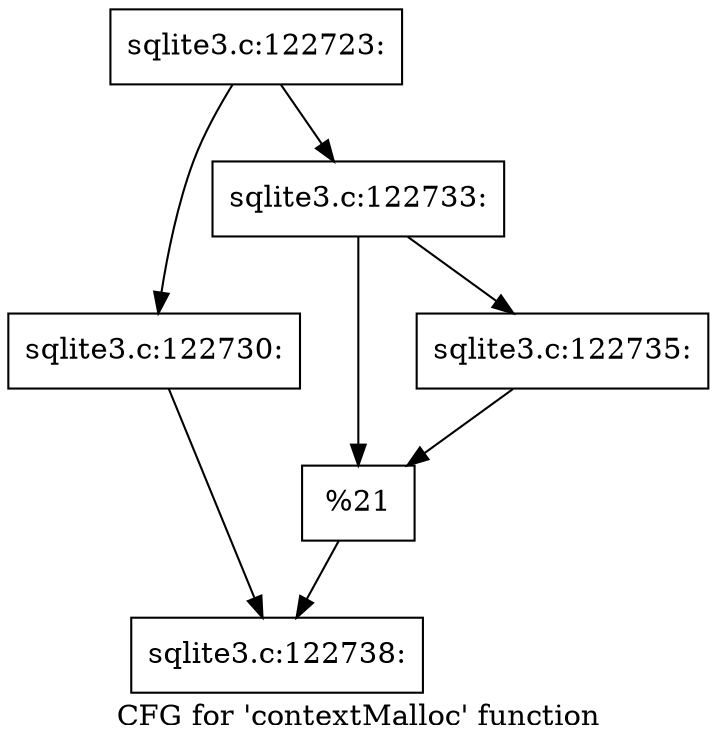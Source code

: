 digraph "CFG for 'contextMalloc' function" {
	label="CFG for 'contextMalloc' function";

	Node0x55c0f875f690 [shape=record,label="{sqlite3.c:122723:}"];
	Node0x55c0f875f690 -> Node0x55c0f87726f0;
	Node0x55c0f875f690 -> Node0x55c0f8772790;
	Node0x55c0f87726f0 [shape=record,label="{sqlite3.c:122730:}"];
	Node0x55c0f87726f0 -> Node0x55c0f8772740;
	Node0x55c0f8772790 [shape=record,label="{sqlite3.c:122733:}"];
	Node0x55c0f8772790 -> Node0x55c0f8773400;
	Node0x55c0f8772790 -> Node0x55c0f87733b0;
	Node0x55c0f87733b0 [shape=record,label="{sqlite3.c:122735:}"];
	Node0x55c0f87733b0 -> Node0x55c0f8773400;
	Node0x55c0f8773400 [shape=record,label="{%21}"];
	Node0x55c0f8773400 -> Node0x55c0f8772740;
	Node0x55c0f8772740 [shape=record,label="{sqlite3.c:122738:}"];
}
